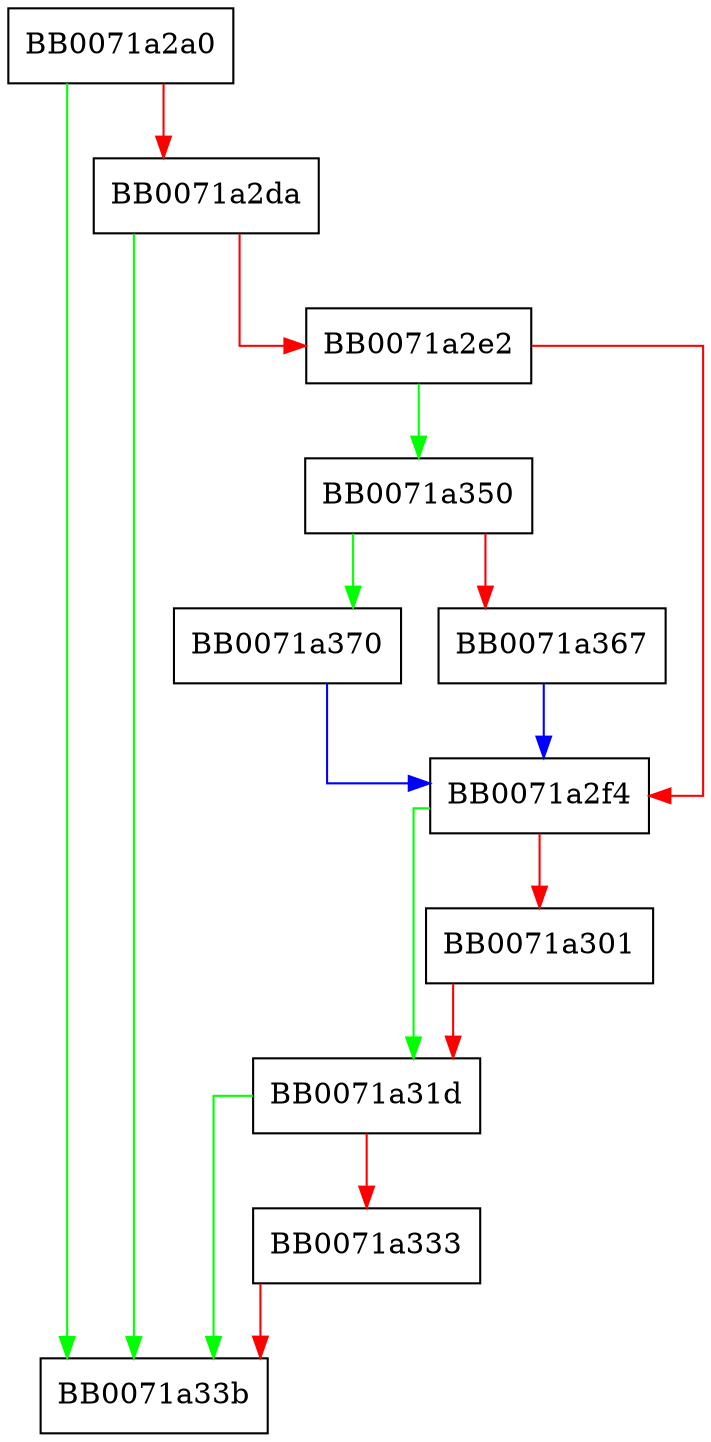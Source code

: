 digraph ASN1_item_digest {
  node [shape="box"];
  graph [splines=ortho];
  BB0071a2a0 -> BB0071a33b [color="green"];
  BB0071a2a0 -> BB0071a2da [color="red"];
  BB0071a2da -> BB0071a33b [color="green"];
  BB0071a2da -> BB0071a2e2 [color="red"];
  BB0071a2e2 -> BB0071a350 [color="green"];
  BB0071a2e2 -> BB0071a2f4 [color="red"];
  BB0071a2f4 -> BB0071a31d [color="green"];
  BB0071a2f4 -> BB0071a301 [color="red"];
  BB0071a301 -> BB0071a31d [color="red"];
  BB0071a31d -> BB0071a33b [color="green"];
  BB0071a31d -> BB0071a333 [color="red"];
  BB0071a333 -> BB0071a33b [color="red"];
  BB0071a350 -> BB0071a370 [color="green"];
  BB0071a350 -> BB0071a367 [color="red"];
  BB0071a367 -> BB0071a2f4 [color="blue"];
  BB0071a370 -> BB0071a2f4 [color="blue"];
}
